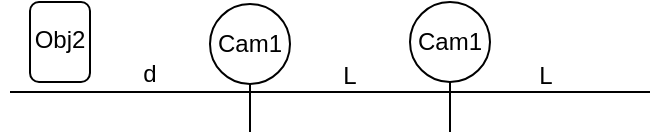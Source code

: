 <mxfile version="22.0.8" type="device">
  <diagram name="Page-1" id="mb4PbYeWeNAP4ctZTTHn">
    <mxGraphModel dx="718" dy="408" grid="1" gridSize="10" guides="1" tooltips="1" connect="1" arrows="1" fold="1" page="1" pageScale="1" pageWidth="850" pageHeight="1100" math="0" shadow="0">
      <root>
        <mxCell id="0" />
        <mxCell id="1" parent="0" />
        <mxCell id="qgsQZ8EboH2lGzhNuOHC-1" value="" style="endArrow=none;html=1;rounded=0;" edge="1" parent="1">
          <mxGeometry width="50" height="50" relative="1" as="geometry">
            <mxPoint x="240" y="150" as="sourcePoint" />
            <mxPoint x="560" y="150" as="targetPoint" />
          </mxGeometry>
        </mxCell>
        <mxCell id="qgsQZ8EboH2lGzhNuOHC-2" value="" style="endArrow=none;html=1;rounded=0;" edge="1" parent="1">
          <mxGeometry width="50" height="50" relative="1" as="geometry">
            <mxPoint x="360" y="170" as="sourcePoint" />
            <mxPoint x="360" y="130" as="targetPoint" />
          </mxGeometry>
        </mxCell>
        <mxCell id="qgsQZ8EboH2lGzhNuOHC-3" value="" style="endArrow=none;html=1;rounded=0;" edge="1" parent="1">
          <mxGeometry width="50" height="50" relative="1" as="geometry">
            <mxPoint x="460" y="170" as="sourcePoint" />
            <mxPoint x="460" y="130" as="targetPoint" />
          </mxGeometry>
        </mxCell>
        <mxCell id="qgsQZ8EboH2lGzhNuOHC-4" value="L" style="text;html=1;strokeColor=none;fillColor=none;align=center;verticalAlign=middle;whiteSpace=wrap;rounded=0;" vertex="1" parent="1">
          <mxGeometry x="380" y="127" width="60" height="30" as="geometry" />
        </mxCell>
        <mxCell id="qgsQZ8EboH2lGzhNuOHC-5" value="L" style="text;html=1;strokeColor=none;fillColor=none;align=center;verticalAlign=middle;whiteSpace=wrap;rounded=0;" vertex="1" parent="1">
          <mxGeometry x="478" y="127" width="60" height="30" as="geometry" />
        </mxCell>
        <mxCell id="qgsQZ8EboH2lGzhNuOHC-6" value="d" style="text;html=1;strokeColor=none;fillColor=none;align=center;verticalAlign=middle;whiteSpace=wrap;rounded=0;" vertex="1" parent="1">
          <mxGeometry x="280" y="126" width="60" height="30" as="geometry" />
        </mxCell>
        <mxCell id="qgsQZ8EboH2lGzhNuOHC-7" value="" style="rounded=1;whiteSpace=wrap;html=1;" vertex="1" parent="1">
          <mxGeometry x="250" y="105" width="30" height="40" as="geometry" />
        </mxCell>
        <mxCell id="qgsQZ8EboH2lGzhNuOHC-8" value="Obj2" style="text;html=1;strokeColor=none;fillColor=none;align=center;verticalAlign=middle;whiteSpace=wrap;rounded=0;" vertex="1" parent="1">
          <mxGeometry x="235" y="109" width="60" height="30" as="geometry" />
        </mxCell>
        <mxCell id="qgsQZ8EboH2lGzhNuOHC-9" value="Cam1" style="ellipse;whiteSpace=wrap;html=1;aspect=fixed;" vertex="1" parent="1">
          <mxGeometry x="340" y="106" width="40" height="40" as="geometry" />
        </mxCell>
        <mxCell id="qgsQZ8EboH2lGzhNuOHC-10" value="Cam1" style="ellipse;whiteSpace=wrap;html=1;aspect=fixed;" vertex="1" parent="1">
          <mxGeometry x="440" y="105" width="40" height="40" as="geometry" />
        </mxCell>
      </root>
    </mxGraphModel>
  </diagram>
</mxfile>
